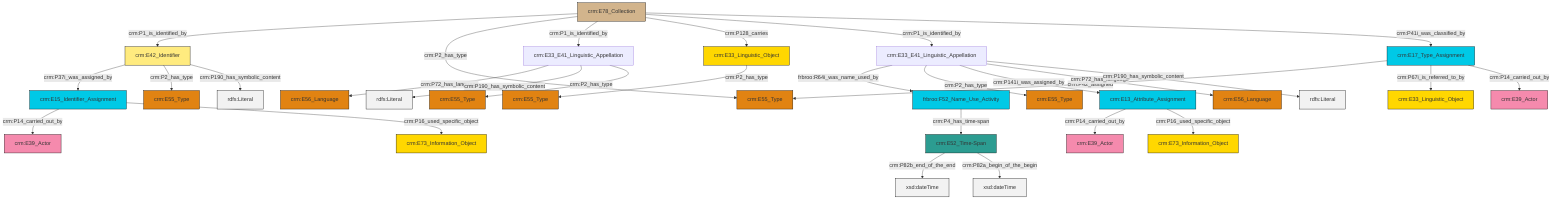 graph TD
classDef Literal fill:#f2f2f2,stroke:#000000;
classDef CRM_Entity fill:#FFFFFF,stroke:#000000;
classDef Temporal_Entity fill:#00C9E6, stroke:#000000;
classDef Type fill:#E18312, stroke:#000000;
classDef Time-Span fill:#2C9C91, stroke:#000000;
classDef Appellation fill:#FFEB7F, stroke:#000000;
classDef Place fill:#008836, stroke:#000000;
classDef Persistent_Item fill:#B266B2, stroke:#000000;
classDef Conceptual_Object fill:#FFD700, stroke:#000000;
classDef Physical_Thing fill:#D2B48C, stroke:#000000;
classDef Actor fill:#f58aad, stroke:#000000;
classDef PC_Classes fill:#4ce600, stroke:#000000;
classDef Multi fill:#cccccc,stroke:#000000;

0["crm:E78_Collection"]:::Physical_Thing -->|crm:P1_is_identified_by| 1["crm:E42_Identifier"]:::Appellation
0["crm:E78_Collection"]:::Physical_Thing -->|crm:P2_has_type| 5["crm:E55_Type"]:::Type
7["crm:E13_Attribute_Assignment"]:::Temporal_Entity -->|crm:P14_carried_out_by| 8["crm:E39_Actor"]:::Actor
13["crm:E33_E41_Linguistic_Appellation"]:::Default -->|frbroo:R64i_was_name_used_by| 14["frbroo:F52_Name_Use_Activity"]:::Temporal_Entity
15["crm:E17_Type_Assignment"]:::Temporal_Entity -->|crm:P42_assigned| 5["crm:E55_Type"]:::Type
0["crm:E78_Collection"]:::Physical_Thing -->|crm:P1_is_identified_by| 16["crm:E33_E41_Linguistic_Appellation"]:::Default
16["crm:E33_E41_Linguistic_Appellation"]:::Default -->|crm:P72_has_language| 19["crm:E56_Language"]:::Type
13["crm:E33_E41_Linguistic_Appellation"]:::Default -->|crm:P2_has_type| 20["crm:E55_Type"]:::Type
14["frbroo:F52_Name_Use_Activity"]:::Temporal_Entity -->|crm:P4_has_time-span| 22["crm:E52_Time-Span"]:::Time-Span
1["crm:E42_Identifier"]:::Appellation -->|crm:P37i_was_assigned_by| 11["crm:E15_Identifier_Assignment"]:::Temporal_Entity
1["crm:E42_Identifier"]:::Appellation -->|crm:P2_has_type| 17["crm:E55_Type"]:::Type
1["crm:E42_Identifier"]:::Appellation -->|crm:P190_has_symbolic_content| 28[rdfs:Literal]:::Literal
15["crm:E17_Type_Assignment"]:::Temporal_Entity -->|crm:P67i_is_referred_to_by| 32["crm:E33_Linguistic_Object"]:::Conceptual_Object
22["crm:E52_Time-Span"]:::Time-Span -->|crm:P82b_end_of_the_end| 34[xsd:dateTime]:::Literal
0["crm:E78_Collection"]:::Physical_Thing -->|crm:P128_carries| 35["crm:E33_Linguistic_Object"]:::Conceptual_Object
0["crm:E78_Collection"]:::Physical_Thing -->|crm:P1_is_identified_by| 13["crm:E33_E41_Linguistic_Appellation"]:::Default
0["crm:E78_Collection"]:::Physical_Thing -->|crm:P41i_was_classified_by| 15["crm:E17_Type_Assignment"]:::Temporal_Entity
35["crm:E33_Linguistic_Object"]:::Conceptual_Object -->|crm:P2_has_type| 37["crm:E55_Type"]:::Type
15["crm:E17_Type_Assignment"]:::Temporal_Entity -->|crm:P14_carried_out_by| 38["crm:E39_Actor"]:::Actor
22["crm:E52_Time-Span"]:::Time-Span -->|crm:P82a_begin_of_the_begin| 39[xsd:dateTime]:::Literal
13["crm:E33_E41_Linguistic_Appellation"]:::Default -->|crm:P141i_was_assigned_by| 7["crm:E13_Attribute_Assignment"]:::Temporal_Entity
13["crm:E33_E41_Linguistic_Appellation"]:::Default -->|crm:P72_has_language| 41["crm:E56_Language"]:::Type
16["crm:E33_E41_Linguistic_Appellation"]:::Default -->|crm:P190_has_symbolic_content| 45[rdfs:Literal]:::Literal
11["crm:E15_Identifier_Assignment"]:::Temporal_Entity -->|crm:P14_carried_out_by| 26["crm:E39_Actor"]:::Actor
11["crm:E15_Identifier_Assignment"]:::Temporal_Entity -->|crm:P16_used_specific_object| 9["crm:E73_Information_Object"]:::Conceptual_Object
13["crm:E33_E41_Linguistic_Appellation"]:::Default -->|crm:P190_has_symbolic_content| 50[rdfs:Literal]:::Literal
7["crm:E13_Attribute_Assignment"]:::Temporal_Entity -->|crm:P16_used_specific_object| 23["crm:E73_Information_Object"]:::Conceptual_Object
16["crm:E33_E41_Linguistic_Appellation"]:::Default -->|crm:P2_has_type| 3["crm:E55_Type"]:::Type
